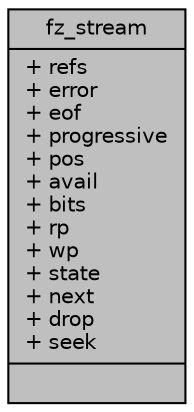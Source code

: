 digraph "fz_stream"
{
 // LATEX_PDF_SIZE
  edge [fontname="Helvetica",fontsize="10",labelfontname="Helvetica",labelfontsize="10"];
  node [fontname="Helvetica",fontsize="10",shape=record];
  Node1 [label="{fz_stream\n|+ refs\l+ error\l+ eof\l+ progressive\l+ pos\l+ avail\l+ bits\l+ rp\l+ wp\l+ state\l+ next\l+ drop\l+ seek\l|}",height=0.2,width=0.4,color="black", fillcolor="grey75", style="filled", fontcolor="black",tooltip=" "];
}
